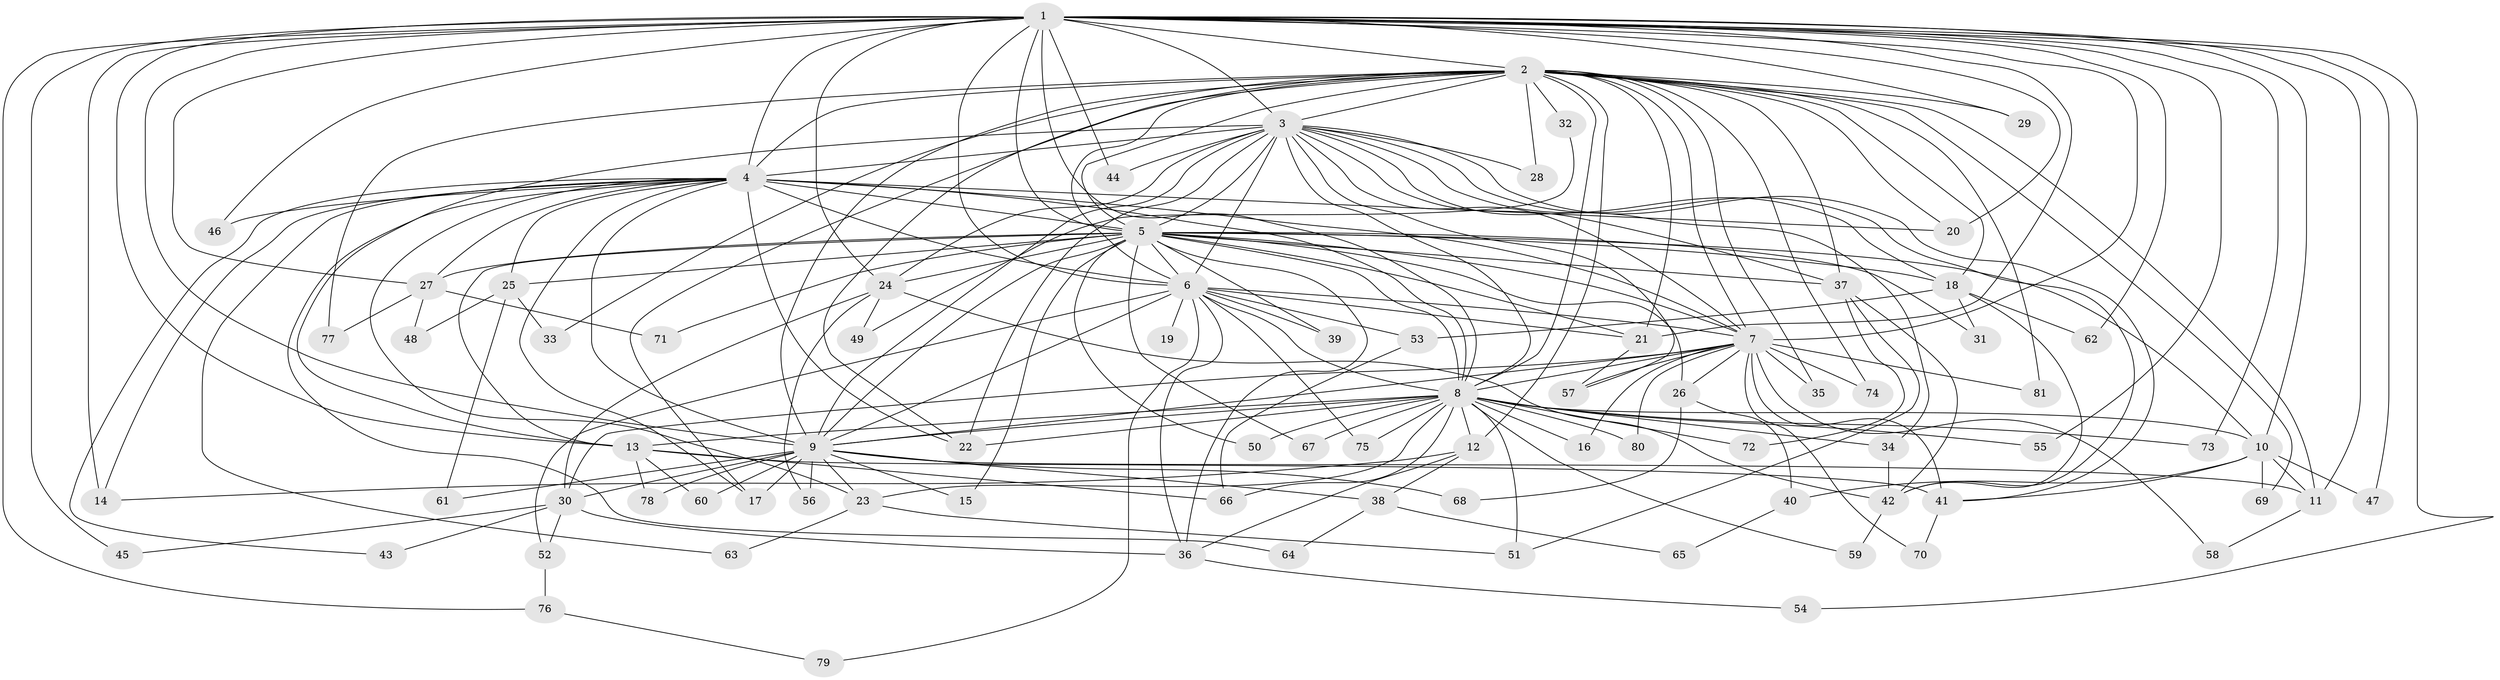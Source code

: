 // original degree distribution, {30: 0.014925373134328358, 16: 0.007462686567164179, 21: 0.007462686567164179, 22: 0.007462686567164179, 28: 0.007462686567164179, 18: 0.007462686567164179, 26: 0.007462686567164179, 27: 0.007462686567164179, 24: 0.007462686567164179, 7: 0.007462686567164179, 4: 0.05970149253731343, 5: 0.06716417910447761, 3: 0.208955223880597, 2: 0.5447761194029851, 6: 0.03731343283582089}
// Generated by graph-tools (version 1.1) at 2025/49/03/04/25 22:49:38]
// undirected, 81 vertices, 206 edges
graph export_dot {
  node [color=gray90,style=filled];
  1;
  2;
  3;
  4;
  5;
  6;
  7;
  8;
  9;
  10;
  11;
  12;
  13;
  14;
  15;
  16;
  17;
  18;
  19;
  20;
  21;
  22;
  23;
  24;
  25;
  26;
  27;
  28;
  29;
  30;
  31;
  32;
  33;
  34;
  35;
  36;
  37;
  38;
  39;
  40;
  41;
  42;
  43;
  44;
  45;
  46;
  47;
  48;
  49;
  50;
  51;
  52;
  53;
  54;
  55;
  56;
  57;
  58;
  59;
  60;
  61;
  62;
  63;
  64;
  65;
  66;
  67;
  68;
  69;
  70;
  71;
  72;
  73;
  74;
  75;
  76;
  77;
  78;
  79;
  80;
  81;
  1 -- 2 [weight=3.0];
  1 -- 3 [weight=2.0];
  1 -- 4 [weight=2.0];
  1 -- 5 [weight=3.0];
  1 -- 6 [weight=3.0];
  1 -- 7 [weight=3.0];
  1 -- 8 [weight=2.0];
  1 -- 9 [weight=2.0];
  1 -- 10 [weight=1.0];
  1 -- 11 [weight=1.0];
  1 -- 13 [weight=1.0];
  1 -- 14 [weight=4.0];
  1 -- 20 [weight=1.0];
  1 -- 21 [weight=1.0];
  1 -- 24 [weight=1.0];
  1 -- 27 [weight=1.0];
  1 -- 29 [weight=1.0];
  1 -- 44 [weight=1.0];
  1 -- 45 [weight=1.0];
  1 -- 46 [weight=1.0];
  1 -- 47 [weight=1.0];
  1 -- 54 [weight=1.0];
  1 -- 55 [weight=2.0];
  1 -- 62 [weight=1.0];
  1 -- 73 [weight=1.0];
  1 -- 76 [weight=1.0];
  2 -- 3 [weight=1.0];
  2 -- 4 [weight=2.0];
  2 -- 5 [weight=1.0];
  2 -- 6 [weight=1.0];
  2 -- 7 [weight=1.0];
  2 -- 8 [weight=1.0];
  2 -- 9 [weight=2.0];
  2 -- 11 [weight=1.0];
  2 -- 12 [weight=1.0];
  2 -- 17 [weight=1.0];
  2 -- 18 [weight=1.0];
  2 -- 20 [weight=1.0];
  2 -- 21 [weight=1.0];
  2 -- 22 [weight=1.0];
  2 -- 28 [weight=1.0];
  2 -- 29 [weight=1.0];
  2 -- 32 [weight=1.0];
  2 -- 33 [weight=1.0];
  2 -- 35 [weight=1.0];
  2 -- 37 [weight=1.0];
  2 -- 69 [weight=1.0];
  2 -- 74 [weight=1.0];
  2 -- 77 [weight=1.0];
  2 -- 81 [weight=1.0];
  3 -- 4 [weight=1.0];
  3 -- 5 [weight=1.0];
  3 -- 6 [weight=1.0];
  3 -- 7 [weight=2.0];
  3 -- 8 [weight=2.0];
  3 -- 9 [weight=3.0];
  3 -- 13 [weight=1.0];
  3 -- 18 [weight=1.0];
  3 -- 22 [weight=1.0];
  3 -- 24 [weight=1.0];
  3 -- 28 [weight=1.0];
  3 -- 34 [weight=1.0];
  3 -- 37 [weight=1.0];
  3 -- 41 [weight=1.0];
  3 -- 42 [weight=1.0];
  3 -- 44 [weight=1.0];
  3 -- 57 [weight=1.0];
  4 -- 5 [weight=1.0];
  4 -- 6 [weight=1.0];
  4 -- 7 [weight=2.0];
  4 -- 8 [weight=1.0];
  4 -- 9 [weight=1.0];
  4 -- 14 [weight=1.0];
  4 -- 17 [weight=1.0];
  4 -- 20 [weight=2.0];
  4 -- 22 [weight=1.0];
  4 -- 23 [weight=1.0];
  4 -- 25 [weight=1.0];
  4 -- 27 [weight=1.0];
  4 -- 43 [weight=1.0];
  4 -- 46 [weight=1.0];
  4 -- 63 [weight=1.0];
  4 -- 64 [weight=1.0];
  5 -- 6 [weight=1.0];
  5 -- 7 [weight=2.0];
  5 -- 8 [weight=1.0];
  5 -- 9 [weight=1.0];
  5 -- 10 [weight=1.0];
  5 -- 13 [weight=1.0];
  5 -- 15 [weight=1.0];
  5 -- 18 [weight=1.0];
  5 -- 21 [weight=2.0];
  5 -- 24 [weight=1.0];
  5 -- 25 [weight=1.0];
  5 -- 26 [weight=1.0];
  5 -- 27 [weight=2.0];
  5 -- 31 [weight=1.0];
  5 -- 36 [weight=1.0];
  5 -- 37 [weight=1.0];
  5 -- 39 [weight=1.0];
  5 -- 50 [weight=1.0];
  5 -- 67 [weight=1.0];
  5 -- 71 [weight=1.0];
  6 -- 7 [weight=1.0];
  6 -- 8 [weight=1.0];
  6 -- 9 [weight=1.0];
  6 -- 19 [weight=1.0];
  6 -- 21 [weight=1.0];
  6 -- 36 [weight=1.0];
  6 -- 39 [weight=1.0];
  6 -- 52 [weight=1.0];
  6 -- 53 [weight=1.0];
  6 -- 75 [weight=1.0];
  6 -- 79 [weight=1.0];
  7 -- 8 [weight=1.0];
  7 -- 9 [weight=1.0];
  7 -- 16 [weight=1.0];
  7 -- 26 [weight=2.0];
  7 -- 30 [weight=1.0];
  7 -- 35 [weight=1.0];
  7 -- 41 [weight=1.0];
  7 -- 57 [weight=1.0];
  7 -- 58 [weight=1.0];
  7 -- 70 [weight=1.0];
  7 -- 74 [weight=1.0];
  7 -- 80 [weight=1.0];
  7 -- 81 [weight=1.0];
  8 -- 9 [weight=2.0];
  8 -- 10 [weight=1.0];
  8 -- 12 [weight=1.0];
  8 -- 13 [weight=1.0];
  8 -- 16 [weight=1.0];
  8 -- 22 [weight=1.0];
  8 -- 23 [weight=1.0];
  8 -- 34 [weight=1.0];
  8 -- 50 [weight=1.0];
  8 -- 51 [weight=1.0];
  8 -- 55 [weight=1.0];
  8 -- 59 [weight=1.0];
  8 -- 66 [weight=1.0];
  8 -- 67 [weight=1.0];
  8 -- 72 [weight=1.0];
  8 -- 73 [weight=1.0];
  8 -- 75 [weight=1.0];
  8 -- 80 [weight=1.0];
  9 -- 11 [weight=1.0];
  9 -- 15 [weight=1.0];
  9 -- 17 [weight=1.0];
  9 -- 23 [weight=1.0];
  9 -- 30 [weight=2.0];
  9 -- 38 [weight=1.0];
  9 -- 56 [weight=1.0];
  9 -- 60 [weight=2.0];
  9 -- 61 [weight=1.0];
  9 -- 68 [weight=1.0];
  9 -- 78 [weight=1.0];
  10 -- 11 [weight=1.0];
  10 -- 40 [weight=1.0];
  10 -- 41 [weight=1.0];
  10 -- 47 [weight=1.0];
  10 -- 69 [weight=1.0];
  11 -- 58 [weight=1.0];
  12 -- 14 [weight=1.0];
  12 -- 36 [weight=1.0];
  12 -- 38 [weight=1.0];
  13 -- 41 [weight=1.0];
  13 -- 60 [weight=2.0];
  13 -- 66 [weight=1.0];
  13 -- 78 [weight=1.0];
  18 -- 31 [weight=1.0];
  18 -- 42 [weight=1.0];
  18 -- 53 [weight=1.0];
  18 -- 62 [weight=1.0];
  21 -- 57 [weight=2.0];
  23 -- 51 [weight=1.0];
  23 -- 63 [weight=1.0];
  24 -- 30 [weight=1.0];
  24 -- 42 [weight=1.0];
  24 -- 49 [weight=1.0];
  24 -- 56 [weight=1.0];
  25 -- 33 [weight=1.0];
  25 -- 48 [weight=1.0];
  25 -- 61 [weight=1.0];
  26 -- 40 [weight=1.0];
  26 -- 68 [weight=1.0];
  27 -- 48 [weight=1.0];
  27 -- 71 [weight=1.0];
  27 -- 77 [weight=1.0];
  30 -- 36 [weight=1.0];
  30 -- 43 [weight=1.0];
  30 -- 45 [weight=1.0];
  30 -- 52 [weight=1.0];
  32 -- 49 [weight=1.0];
  34 -- 42 [weight=1.0];
  36 -- 54 [weight=1.0];
  37 -- 42 [weight=1.0];
  37 -- 51 [weight=1.0];
  37 -- 72 [weight=1.0];
  38 -- 64 [weight=1.0];
  38 -- 65 [weight=1.0];
  40 -- 65 [weight=1.0];
  41 -- 70 [weight=1.0];
  42 -- 59 [weight=1.0];
  52 -- 76 [weight=1.0];
  53 -- 66 [weight=1.0];
  76 -- 79 [weight=1.0];
}
